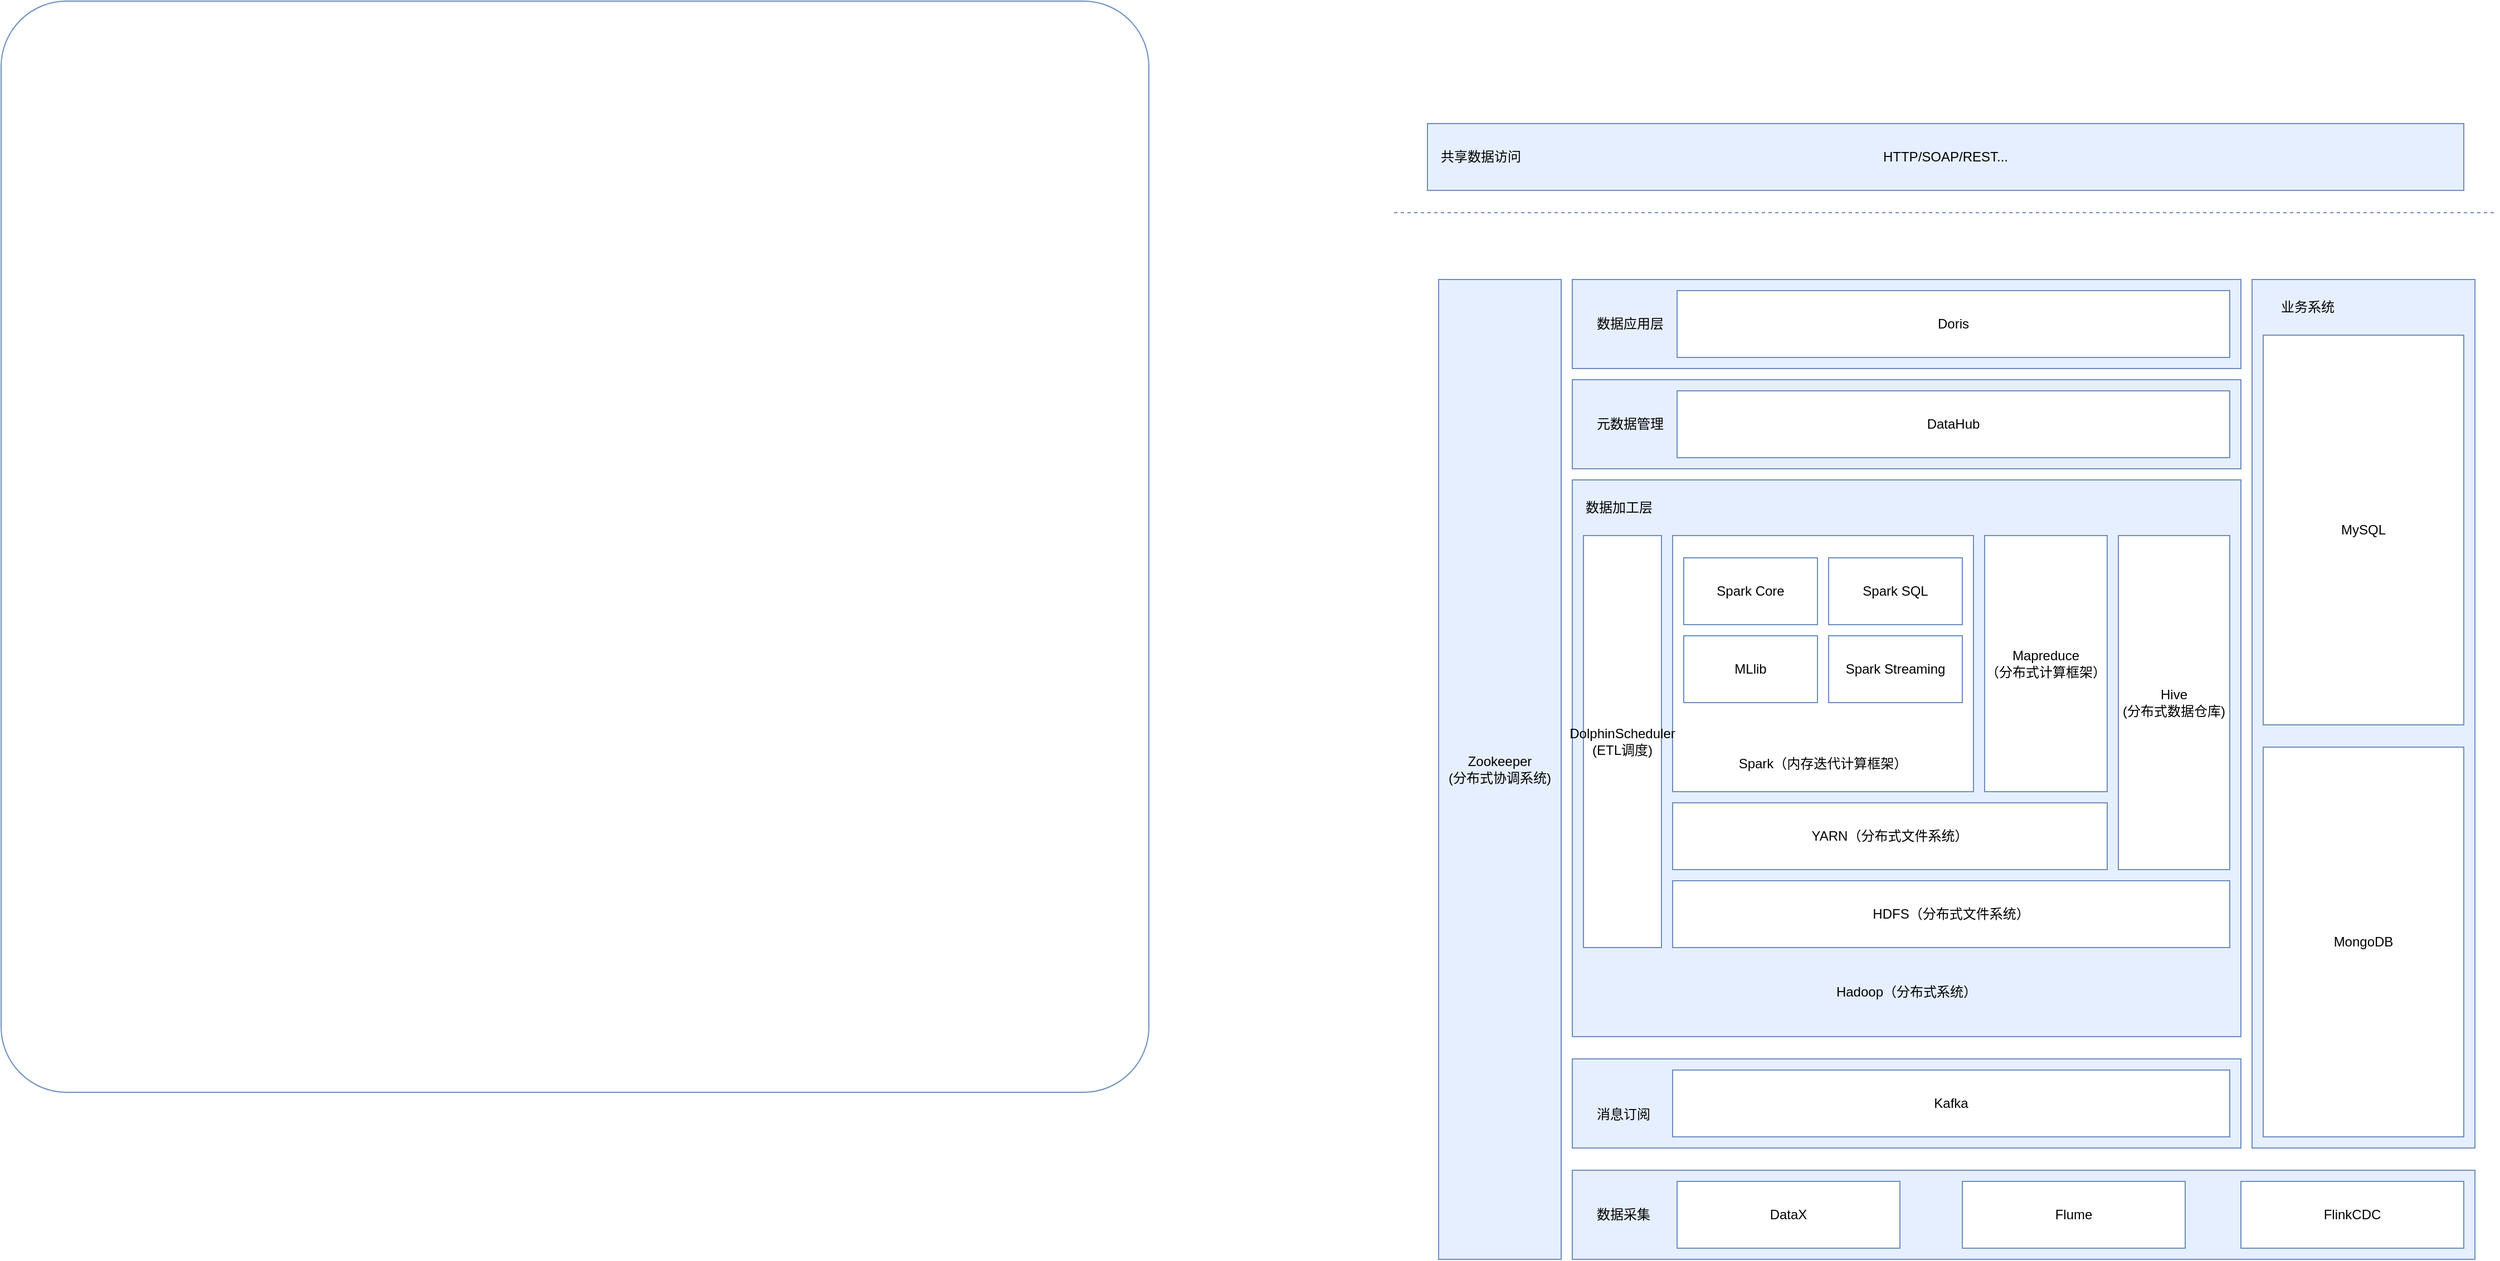 <mxfile version="21.3.7" type="github">
  <diagram name="第 1 页" id="vdzrk289qCVrFVknnBAK">
    <mxGraphModel dx="3566" dy="2156" grid="1" gridSize="10" guides="1" tooltips="1" connect="1" arrows="1" fold="1" page="1" pageScale="1" pageWidth="827" pageHeight="1169" math="0" shadow="0">
      <root>
        <mxCell id="0" />
        <mxCell id="1" parent="0" />
        <mxCell id="itOysnZOuOF3svwBUNbd-76" value="" style="rounded=1;whiteSpace=wrap;html=1;arcSize=6;strokeColor=#6C8EBF;" vertex="1" parent="1">
          <mxGeometry x="-1290" y="-300" width="1030" height="980" as="geometry" />
        </mxCell>
        <mxCell id="itOysnZOuOF3svwBUNbd-2" value="" style="rounded=0;whiteSpace=wrap;html=1;fillColor=#E6EFFF;strokeColor=#6C8EBF;" vertex="1" parent="1">
          <mxGeometry x="120" y="130" width="600" height="500" as="geometry" />
        </mxCell>
        <mxCell id="itOysnZOuOF3svwBUNbd-3" value="数据加工层" style="text;html=1;strokeColor=none;fillColor=none;align=left;verticalAlign=middle;whiteSpace=wrap;rounded=0;" vertex="1" parent="1">
          <mxGeometry x="130" y="140" width="80" height="30" as="geometry" />
        </mxCell>
        <mxCell id="itOysnZOuOF3svwBUNbd-7" value="" style="rounded=0;whiteSpace=wrap;html=1;fillColor=#E6EFFF;strokeColor=#6C8EBF;" vertex="1" parent="1">
          <mxGeometry x="120" y="750" width="810" height="80" as="geometry" />
        </mxCell>
        <mxCell id="itOysnZOuOF3svwBUNbd-9" value="DataX" style="rounded=0;whiteSpace=wrap;html=1;strokeColor=#6C8EBF;" vertex="1" parent="1">
          <mxGeometry x="214" y="760" width="200" height="60" as="geometry" />
        </mxCell>
        <mxCell id="itOysnZOuOF3svwBUNbd-13" value="" style="rounded=0;whiteSpace=wrap;html=1;fillColor=#E6EFFF;strokeColor=#6C8EBF;" vertex="1" parent="1">
          <mxGeometry x="730" y="-50" width="200" height="780" as="geometry" />
        </mxCell>
        <mxCell id="itOysnZOuOF3svwBUNbd-14" value="业务系统" style="text;html=1;strokeColor=none;fillColor=none;align=center;verticalAlign=middle;whiteSpace=wrap;rounded=0;" vertex="1" parent="1">
          <mxGeometry x="740" y="-40" width="80" height="30" as="geometry" />
        </mxCell>
        <mxCell id="itOysnZOuOF3svwBUNbd-23" value="MySQL" style="rounded=0;whiteSpace=wrap;html=1;strokeColor=#6C8EBF;" vertex="1" parent="1">
          <mxGeometry x="740" width="180" height="350" as="geometry" />
        </mxCell>
        <mxCell id="itOysnZOuOF3svwBUNbd-31" value="数据采集" style="text;html=1;strokeColor=none;fillColor=none;align=left;verticalAlign=middle;whiteSpace=wrap;rounded=0;" vertex="1" parent="1">
          <mxGeometry x="140" y="775" width="60" height="30" as="geometry" />
        </mxCell>
        <mxCell id="itOysnZOuOF3svwBUNbd-32" value="" style="rounded=0;whiteSpace=wrap;html=1;fillColor=#E6EFFF;strokeColor=#6C8EBF;" vertex="1" parent="1">
          <mxGeometry x="120" y="-50" width="600" height="80" as="geometry" />
        </mxCell>
        <mxCell id="itOysnZOuOF3svwBUNbd-33" value="数据应用层" style="text;html=1;strokeColor=none;fillColor=none;align=left;verticalAlign=middle;whiteSpace=wrap;rounded=0;" vertex="1" parent="1">
          <mxGeometry x="140" y="-25" width="80" height="30" as="geometry" />
        </mxCell>
        <mxCell id="itOysnZOuOF3svwBUNbd-42" value="" style="rounded=0;whiteSpace=wrap;html=1;strokeColor=#6C8EBF;" vertex="1" parent="1">
          <mxGeometry x="210" y="180" width="270" height="230" as="geometry" />
        </mxCell>
        <mxCell id="itOysnZOuOF3svwBUNbd-43" value="Spark Core" style="rounded=0;whiteSpace=wrap;html=1;strokeColor=#6C8EBF;" vertex="1" parent="1">
          <mxGeometry x="220" y="200" width="120" height="60" as="geometry" />
        </mxCell>
        <mxCell id="itOysnZOuOF3svwBUNbd-44" value="Spark SQL" style="rounded=0;whiteSpace=wrap;html=1;strokeColor=#6C8EBF;" vertex="1" parent="1">
          <mxGeometry x="350" y="200" width="120" height="60" as="geometry" />
        </mxCell>
        <mxCell id="itOysnZOuOF3svwBUNbd-45" value="MLlib" style="rounded=0;whiteSpace=wrap;html=1;strokeColor=#6C8EBF;" vertex="1" parent="1">
          <mxGeometry x="220" y="270" width="120" height="60" as="geometry" />
        </mxCell>
        <mxCell id="itOysnZOuOF3svwBUNbd-46" value="Spark Streaming" style="rounded=0;whiteSpace=wrap;html=1;strokeColor=#6C8EBF;" vertex="1" parent="1">
          <mxGeometry x="350" y="270" width="120" height="60" as="geometry" />
        </mxCell>
        <mxCell id="itOysnZOuOF3svwBUNbd-47" value="Spark（内存迭代计算框架）" style="text;html=1;strokeColor=none;fillColor=none;align=center;verticalAlign=middle;whiteSpace=wrap;rounded=0;" vertex="1" parent="1">
          <mxGeometry x="220" y="370" width="250" height="30" as="geometry" />
        </mxCell>
        <mxCell id="itOysnZOuOF3svwBUNbd-49" value="Zookeeper&lt;br&gt;(分布式协调系统)" style="rounded=0;whiteSpace=wrap;html=1;strokeColor=#6C8EBF;fillColor=#E6EFFF;" vertex="1" parent="1">
          <mxGeometry y="-50" width="110" height="880" as="geometry" />
        </mxCell>
        <mxCell id="itOysnZOuOF3svwBUNbd-50" value="Flume" style="rounded=0;whiteSpace=wrap;html=1;strokeColor=#6C8EBF;" vertex="1" parent="1">
          <mxGeometry x="470" y="760" width="200" height="60" as="geometry" />
        </mxCell>
        <mxCell id="itOysnZOuOF3svwBUNbd-51" value="FlinkCDC" style="rounded=0;whiteSpace=wrap;html=1;strokeColor=#6C8EBF;" vertex="1" parent="1">
          <mxGeometry x="720" y="760" width="200" height="60" as="geometry" />
        </mxCell>
        <mxCell id="itOysnZOuOF3svwBUNbd-53" value="" style="rounded=0;whiteSpace=wrap;html=1;fillColor=#E6EFFF;strokeColor=#6C8EBF;" vertex="1" parent="1">
          <mxGeometry x="120" y="650" width="600" height="80" as="geometry" />
        </mxCell>
        <mxCell id="itOysnZOuOF3svwBUNbd-54" value="消息订阅" style="text;html=1;strokeColor=none;fillColor=none;align=left;verticalAlign=middle;whiteSpace=wrap;rounded=0;" vertex="1" parent="1">
          <mxGeometry x="140" y="685" width="60" height="30" as="geometry" />
        </mxCell>
        <mxCell id="itOysnZOuOF3svwBUNbd-55" value="Kafka" style="rounded=0;whiteSpace=wrap;html=1;strokeColor=#6C8EBF;" vertex="1" parent="1">
          <mxGeometry x="210" y="660" width="500" height="60" as="geometry" />
        </mxCell>
        <mxCell id="itOysnZOuOF3svwBUNbd-56" value="DolphinScheduler&lt;br&gt;(ETL调度)" style="rounded=0;whiteSpace=wrap;html=1;strokeColor=#6C8EBF;" vertex="1" parent="1">
          <mxGeometry x="130" y="180" width="70" height="370" as="geometry" />
        </mxCell>
        <mxCell id="itOysnZOuOF3svwBUNbd-58" value="Hadoop（分布式系统）" style="text;html=1;strokeColor=none;fillColor=none;align=center;verticalAlign=middle;whiteSpace=wrap;rounded=0;" vertex="1" parent="1">
          <mxGeometry x="130" y="560" width="580" height="60" as="geometry" />
        </mxCell>
        <mxCell id="itOysnZOuOF3svwBUNbd-59" value="HDFS（分布式文件系统）" style="rounded=0;whiteSpace=wrap;html=1;strokeColor=#6C8EBF;" vertex="1" parent="1">
          <mxGeometry x="210" y="490" width="500" height="60" as="geometry" />
        </mxCell>
        <mxCell id="itOysnZOuOF3svwBUNbd-60" value="YARN（分布式文件系统）" style="rounded=0;whiteSpace=wrap;html=1;strokeColor=#6C8EBF;" vertex="1" parent="1">
          <mxGeometry x="210" y="420" width="390" height="60" as="geometry" />
        </mxCell>
        <mxCell id="itOysnZOuOF3svwBUNbd-63" value="Mapreduce&lt;br&gt;（分布式计算框架）" style="rounded=0;whiteSpace=wrap;html=1;strokeColor=#6C8EBF;" vertex="1" parent="1">
          <mxGeometry x="490" y="180" width="110" height="230" as="geometry" />
        </mxCell>
        <mxCell id="itOysnZOuOF3svwBUNbd-64" value="Hive&lt;br&gt;(分布式数据仓库)" style="rounded=0;whiteSpace=wrap;html=1;strokeColor=#6C8EBF;" vertex="1" parent="1">
          <mxGeometry x="610" y="180" width="100" height="300" as="geometry" />
        </mxCell>
        <mxCell id="itOysnZOuOF3svwBUNbd-65" value="MongoDB" style="rounded=0;whiteSpace=wrap;html=1;strokeColor=#6C8EBF;" vertex="1" parent="1">
          <mxGeometry x="740" y="370" width="180" height="350" as="geometry" />
        </mxCell>
        <mxCell id="itOysnZOuOF3svwBUNbd-68" value="HTTP/SOAP/REST..." style="rounded=0;whiteSpace=wrap;html=1;strokeColor=#6C8EBF;fillColor=#E6EFFF;" vertex="1" parent="1">
          <mxGeometry x="-10" y="-190" width="930" height="60" as="geometry" />
        </mxCell>
        <mxCell id="itOysnZOuOF3svwBUNbd-69" value="" style="endArrow=none;dashed=1;html=1;rounded=0;strokeColor=#6C8EBF;" edge="1" parent="1">
          <mxGeometry width="50" height="50" relative="1" as="geometry">
            <mxPoint x="-40" y="-110" as="sourcePoint" />
            <mxPoint x="950" y="-110" as="targetPoint" />
          </mxGeometry>
        </mxCell>
        <mxCell id="itOysnZOuOF3svwBUNbd-70" value="共享数据访问" style="text;html=1;strokeColor=none;fillColor=none;align=left;verticalAlign=middle;whiteSpace=wrap;rounded=0;" vertex="1" parent="1">
          <mxGeometry y="-175" width="80" height="30" as="geometry" />
        </mxCell>
        <mxCell id="itOysnZOuOF3svwBUNbd-72" value="Doris" style="rounded=0;whiteSpace=wrap;html=1;strokeColor=#6C8EBF;" vertex="1" parent="1">
          <mxGeometry x="214" y="-40" width="496" height="60" as="geometry" />
        </mxCell>
        <mxCell id="itOysnZOuOF3svwBUNbd-79" value="" style="rounded=0;whiteSpace=wrap;html=1;fillColor=#E6EFFF;strokeColor=#6C8EBF;" vertex="1" parent="1">
          <mxGeometry x="120" y="40" width="600" height="80" as="geometry" />
        </mxCell>
        <mxCell id="itOysnZOuOF3svwBUNbd-80" value="DataHub" style="rounded=0;whiteSpace=wrap;html=1;strokeColor=#6C8EBF;" vertex="1" parent="1">
          <mxGeometry x="214" y="50" width="496" height="60" as="geometry" />
        </mxCell>
        <mxCell id="itOysnZOuOF3svwBUNbd-81" value="元数据管理" style="text;html=1;strokeColor=none;fillColor=none;align=left;verticalAlign=middle;whiteSpace=wrap;rounded=0;" vertex="1" parent="1">
          <mxGeometry x="140" y="65" width="80" height="30" as="geometry" />
        </mxCell>
      </root>
    </mxGraphModel>
  </diagram>
</mxfile>
